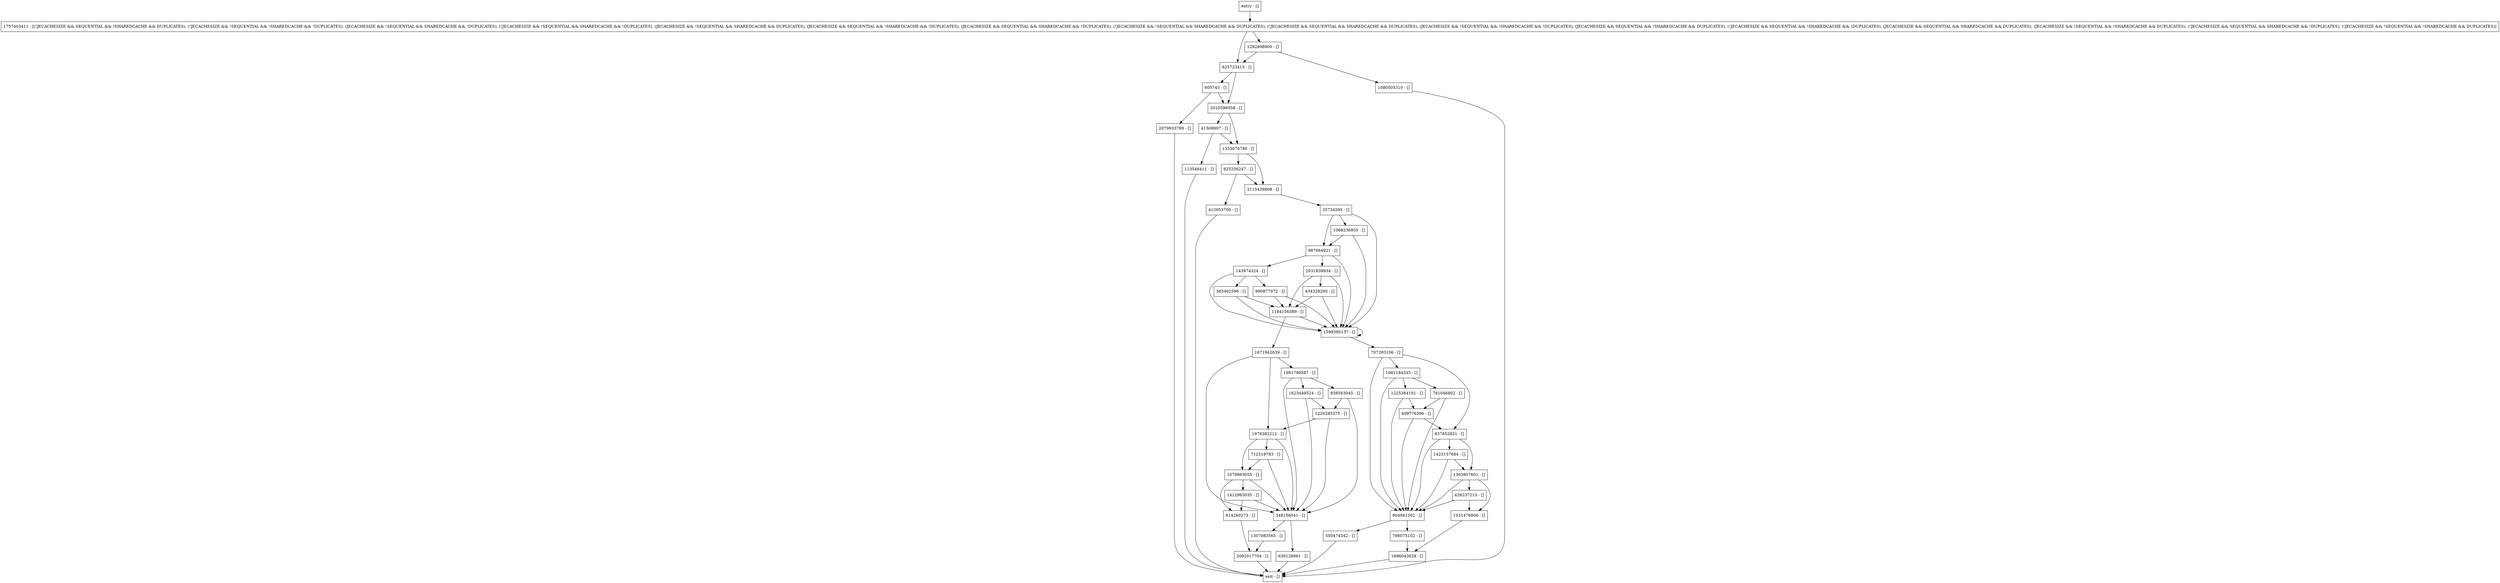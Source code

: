 digraph putNoNotify {
node [shape=record];
2010596058 [label="2010596058 - []"];
2092017704 [label="2092017704 - []"];
925256247 [label="925256247 - []"];
814260273 [label="814260273 - []"];
2031839934 [label="2031839934 - []"];
1423157684 [label="1423157684 - []"];
904941302 [label="904941302 - []"];
1623449524 [label="1623449524 - []"];
987664921 [label="987664921 - []"];
1080505310 [label="1080505310 - []"];
2115439808 [label="2115439808 - []"];
143974324 [label="143974324 - []"];
2079933769 [label="2079933769 - []"];
625723415 [label="625723415 - []"];
1081184333 [label="1081184333 - []"];
550474342 [label="550474342 - []"];
412953709 [label="412953709 - []"];
113546411 [label="113546411 - []"];
837852851 [label="837852851 - []"];
409776396 [label="409776396 - []"];
365462586 [label="365462586 - []"];
838563045 [label="838563045 - []"];
1282898900 [label="1282898900 - []"];
entry [label="entry - []"];
exit [label="exit - []"];
1978382212 [label="1978382212 - []"];
1220285375 [label="1220285375 - []"];
605743 [label="605743 - []"];
990877072 [label="990877072 - []"];
1078863055 [label="1078863055 - []"];
1686043628 [label="1686043628 - []"];
434328200 [label="434328200 - []"];
1363907601 [label="1363907601 - []"];
1599395137 [label="1599395137 - []"];
1757403411 [label="1757403411 - [(!JECACHESIZE && SEQUENTIAL && !SHAREDCACHE && DUPLICATES), (!JECACHESIZE && !SEQUENTIAL && !SHAREDCACHE && !DUPLICATES), (JECACHESIZE && !SEQUENTIAL && SHAREDCACHE && !DUPLICATES), (!JECACHESIZE && !SEQUENTIAL && SHAREDCACHE && !DUPLICATES), (JECACHESIZE && !SEQUENTIAL && SHAREDCACHE && DUPLICATES), (JECACHESIZE && SEQUENTIAL && !SHAREDCACHE && !DUPLICATES), (JECACHESIZE && SEQUENTIAL && SHAREDCACHE && !DUPLICATES), (!JECACHESIZE && !SEQUENTIAL && SHAREDCACHE && DUPLICATES), (!JECACHESIZE && SEQUENTIAL && SHAREDCACHE && DUPLICATES), (JECACHESIZE && !SEQUENTIAL && !SHAREDCACHE && !DUPLICATES), (JECACHESIZE && SEQUENTIAL && !SHAREDCACHE && DUPLICATES), (!JECACHESIZE && SEQUENTIAL && !SHAREDCACHE && !DUPLICATES), (JECACHESIZE && SEQUENTIAL && SHAREDCACHE && DUPLICATES), (JECACHESIZE && !SEQUENTIAL && !SHAREDCACHE && DUPLICATES), (!JECACHESIZE && SEQUENTIAL && SHAREDCACHE && !DUPLICATES), (!JECACHESIZE && !SEQUENTIAL && !SHAREDCACHE && DUPLICATES)]"];
348156041 [label="348156041 - []"];
766075102 [label="766075102 - []"];
639128891 [label="639128891 - []"];
1412983035 [label="1412983035 - []"];
707293106 [label="707293106 - []"];
761046802 [label="761046802 - []"];
426237213 [label="426237213 - []"];
35734595 [label="35734595 - []"];
41508907 [label="41508907 - []"];
1031476806 [label="1031476806 - []"];
1307083565 [label="1307083565 - []"];
1981799587 [label="1981799587 - []"];
1671942639 [label="1671942639 - []"];
712518783 [label="712518783 - []"];
1225364101 [label="1225364101 - []"];
1333076780 [label="1333076780 - []"];
1184156389 [label="1184156389 - []"];
1068236935 [label="1068236935 - []"];
entry;
exit;
2010596058 -> 1333076780;
2010596058 -> 41508907;
2092017704 -> exit;
925256247 -> 412953709;
925256247 -> 2115439808;
814260273 -> 2092017704;
2031839934 -> 1184156389;
2031839934 -> 434328200;
2031839934 -> 1599395137;
1423157684 -> 1363907601;
1423157684 -> 904941302;
904941302 -> 766075102;
904941302 -> 550474342;
1623449524 -> 1220285375;
1623449524 -> 348156041;
987664921 -> 143974324;
987664921 -> 1599395137;
987664921 -> 2031839934;
1080505310 -> exit;
2115439808 -> 35734595;
143974324 -> 990877072;
143974324 -> 1599395137;
143974324 -> 365462586;
2079933769 -> exit;
625723415 -> 2010596058;
625723415 -> 605743;
1081184333 -> 761046802;
1081184333 -> 1225364101;
1081184333 -> 904941302;
550474342 -> exit;
412953709 -> exit;
113546411 -> exit;
837852851 -> 1363907601;
837852851 -> 1423157684;
837852851 -> 904941302;
409776396 -> 837852851;
409776396 -> 904941302;
365462586 -> 1184156389;
365462586 -> 1599395137;
838563045 -> 1220285375;
838563045 -> 348156041;
1282898900 -> 1080505310;
1282898900 -> 625723415;
entry -> 1757403411;
1978382212 -> 1078863055;
1978382212 -> 712518783;
1978382212 -> 348156041;
1220285375 -> 1978382212;
1220285375 -> 348156041;
605743 -> 2010596058;
605743 -> 2079933769;
990877072 -> 1184156389;
990877072 -> 1599395137;
1078863055 -> 1412983035;
1078863055 -> 814260273;
1078863055 -> 348156041;
1686043628 -> exit;
434328200 -> 1184156389;
434328200 -> 1599395137;
1363907601 -> 1031476806;
1363907601 -> 426237213;
1363907601 -> 904941302;
1599395137 -> 707293106;
1599395137 -> 1599395137;
1757403411 -> 625723415;
1757403411 -> 1282898900;
348156041 -> 639128891;
348156041 -> 1307083565;
766075102 -> 1686043628;
639128891 -> exit;
1412983035 -> 814260273;
1412983035 -> 348156041;
707293106 -> 837852851;
707293106 -> 904941302;
707293106 -> 1081184333;
761046802 -> 409776396;
761046802 -> 904941302;
426237213 -> 1031476806;
426237213 -> 904941302;
35734595 -> 987664921;
35734595 -> 1599395137;
35734595 -> 1068236935;
41508907 -> 1333076780;
41508907 -> 113546411;
1031476806 -> 1686043628;
1307083565 -> 2092017704;
1981799587 -> 838563045;
1981799587 -> 1623449524;
1981799587 -> 348156041;
1671942639 -> 1978382212;
1671942639 -> 1981799587;
1671942639 -> 348156041;
712518783 -> 1078863055;
712518783 -> 348156041;
1225364101 -> 409776396;
1225364101 -> 904941302;
1333076780 -> 2115439808;
1333076780 -> 925256247;
1184156389 -> 1599395137;
1184156389 -> 1671942639;
1068236935 -> 987664921;
1068236935 -> 1599395137;
}
